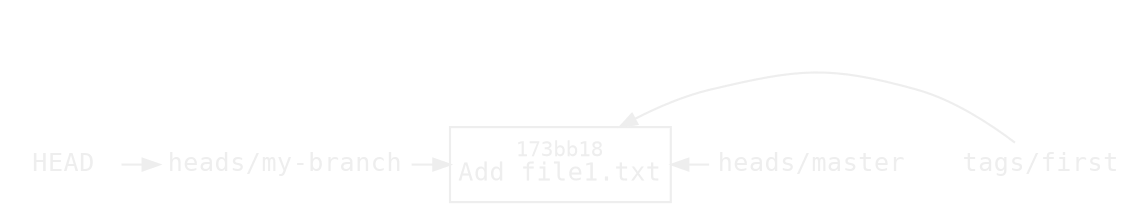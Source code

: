 digraph branch {
    bgcolor = transparent
    color = white

    node [fontname=monospace fontsize=12 fontcolor="#eeeeee" margin="0.06,0.1"
          shape=plain color="#eeeeee"]
    edge [fontcolor="#eeeeee" color="#eeeeee" arrowsize=0.8]

    node [shape=box labeldistance=0.2]
    "173bb18" [label=<<font point-size="10">173bb18</font><br/>Add file1.txt>]

    node [shape=none margin=0.05 height=0]
    HEAD
    my_branch [label="heads/my-branch"]
    master [label="heads/master"]
    first [label="tags/first"]

    {
        rank = same
        HEAD -> my_branch
        my_branch -> "173bb18"
        master -> "173bb18" [constraint=false]
        first -> "173bb18" [constraint=false]
    }

    // Fix spline for first -> 173bb18 by adding a node above
    invisible [style=invis]
    invisible -> "173bb18" [style=invis]
}
